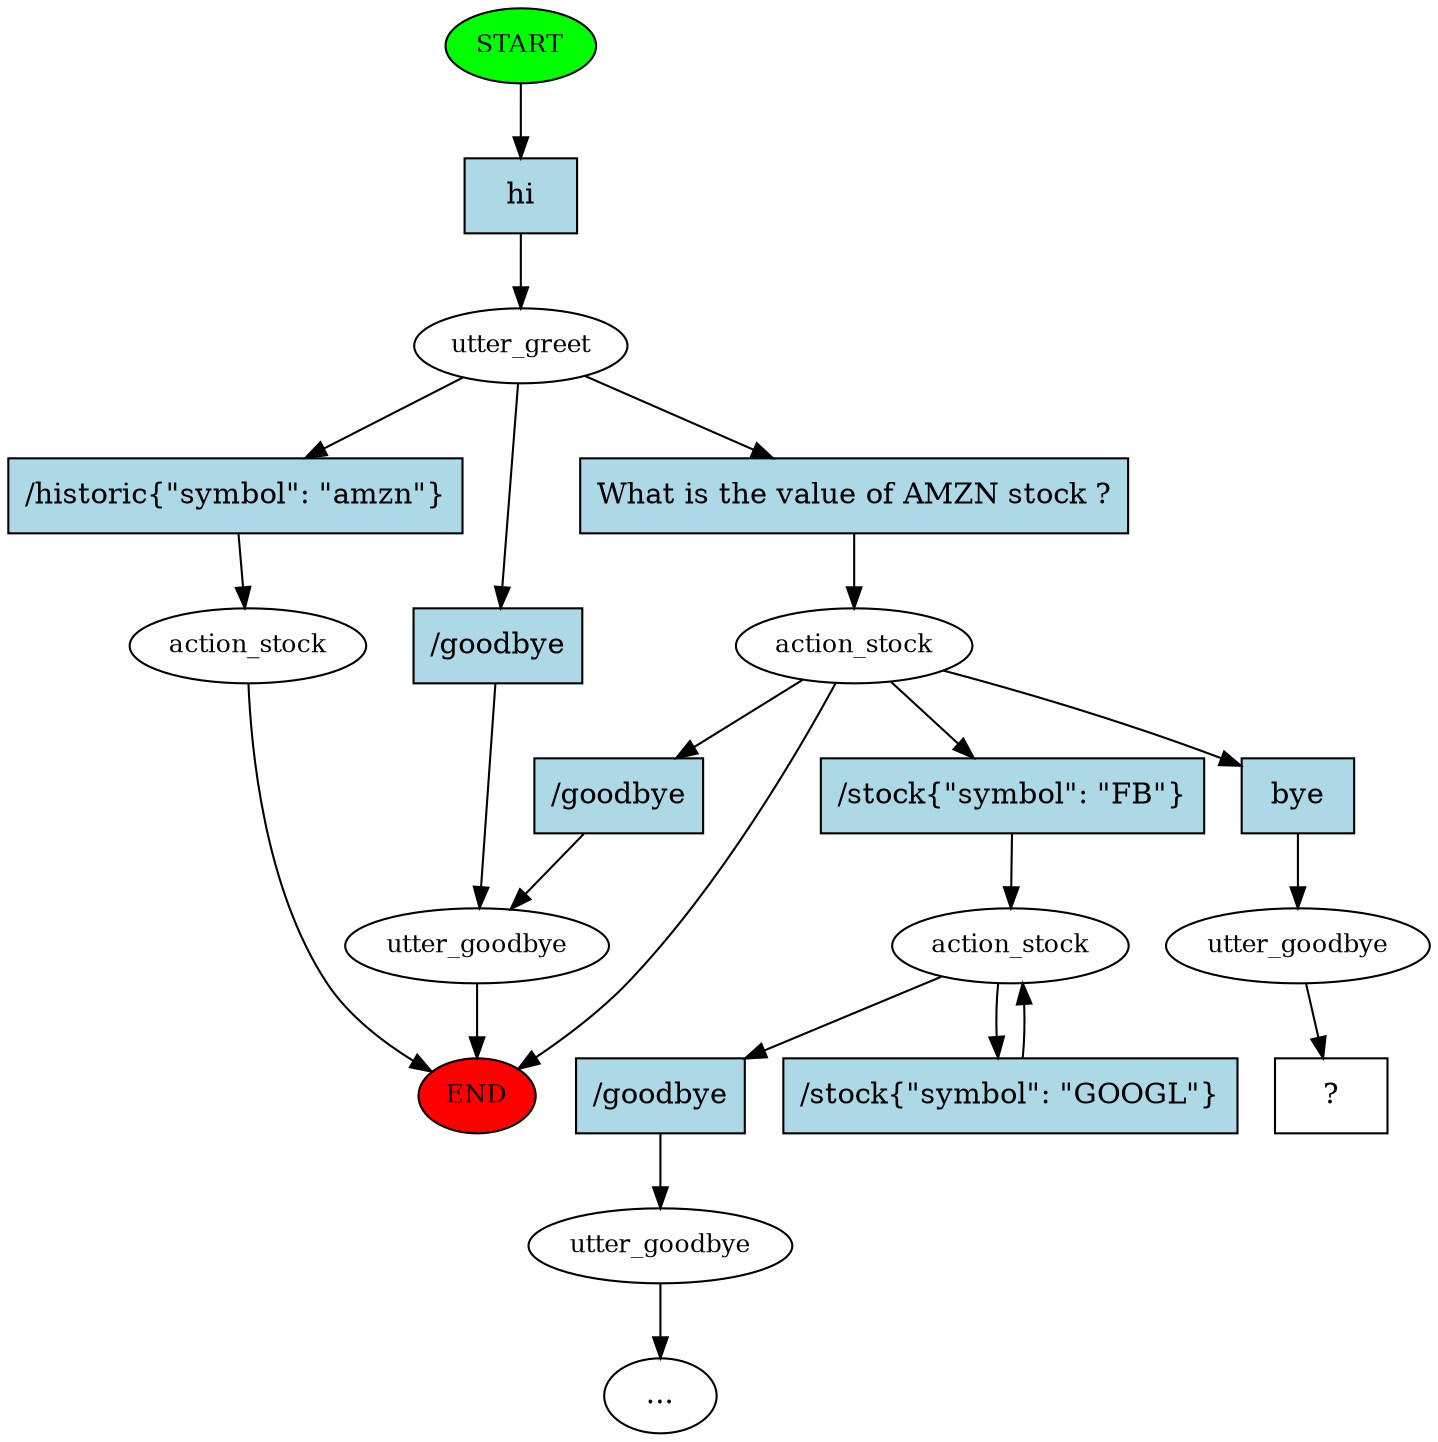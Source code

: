 digraph  {
0 [class="start active", fillcolor=green, fontsize=12, label=START, style=filled];
"-1" [class=end, fillcolor=red, fontsize=12, label=END, style=filled];
1 [class=active, fontsize=12, label=utter_greet];
2 [class=active, fontsize=12, label=action_stock];
3 [class="", fontsize=12, label=utter_goodbye];
6 [class="", fontsize=12, label=action_stock];
8 [class="", fontsize=12, label=utter_goodbye];
"-3" [class=ellipsis, label="..."];
14 [class="", fontsize=12, label=action_stock];
17 [class=active, fontsize=12, label=utter_goodbye];
18 [class="intent dashed active", label="  ?  ", shape=rect];
19 [class="intent active", fillcolor=lightblue, label=hi, shape=rect, style=filled];
20 [class="intent active", fillcolor=lightblue, label="What\ is\ the\ value\ of\ AMZN\ stock\ \?", shape=rect, style=filled];
21 [class=intent, fillcolor=lightblue, label="/historic\{\"symbol\":\ \"amzn\"\}", shape=rect, style=filled];
22 [class=intent, fillcolor=lightblue, label="/goodbye", shape=rect, style=filled];
23 [class=intent, fillcolor=lightblue, label="/goodbye", shape=rect, style=filled];
24 [class=intent, fillcolor=lightblue, label="/stock\{\"symbol\":\ \"FB\"\}", shape=rect, style=filled];
25 [class="intent active", fillcolor=lightblue, label=bye, shape=rect, style=filled];
26 [class=intent, fillcolor=lightblue, label="/goodbye", shape=rect, style=filled];
27 [class=intent, fillcolor=lightblue, label="/stock\{\"symbol\":\ \"GOOGL\"\}", shape=rect, style=filled];
0 -> 19  [class=active, key=0];
1 -> 20  [class=active, key=0];
1 -> 21  [class="", key=0];
1 -> 22  [class="", key=0];
2 -> "-1"  [class="", key=NONE, label=""];
2 -> 23  [class="", key=0];
2 -> 24  [class="", key=0];
2 -> 25  [class=active, key=0];
3 -> "-1"  [class="", key=NONE, label=""];
6 -> 26  [class="", key=0];
6 -> 27  [class="", key=0];
8 -> "-3"  [class="", key=NONE, label=""];
14 -> "-1"  [class="", key=NONE, label=""];
17 -> 18  [class=active, key=NONE, label=""];
19 -> 1  [class=active, key=0];
20 -> 2  [class=active, key=0];
21 -> 14  [class="", key=0];
22 -> 3  [class="", key=0];
23 -> 3  [class="", key=0];
24 -> 6  [class="", key=0];
25 -> 17  [class=active, key=0];
26 -> 8  [class="", key=0];
27 -> 6  [class="", key=0];
}
